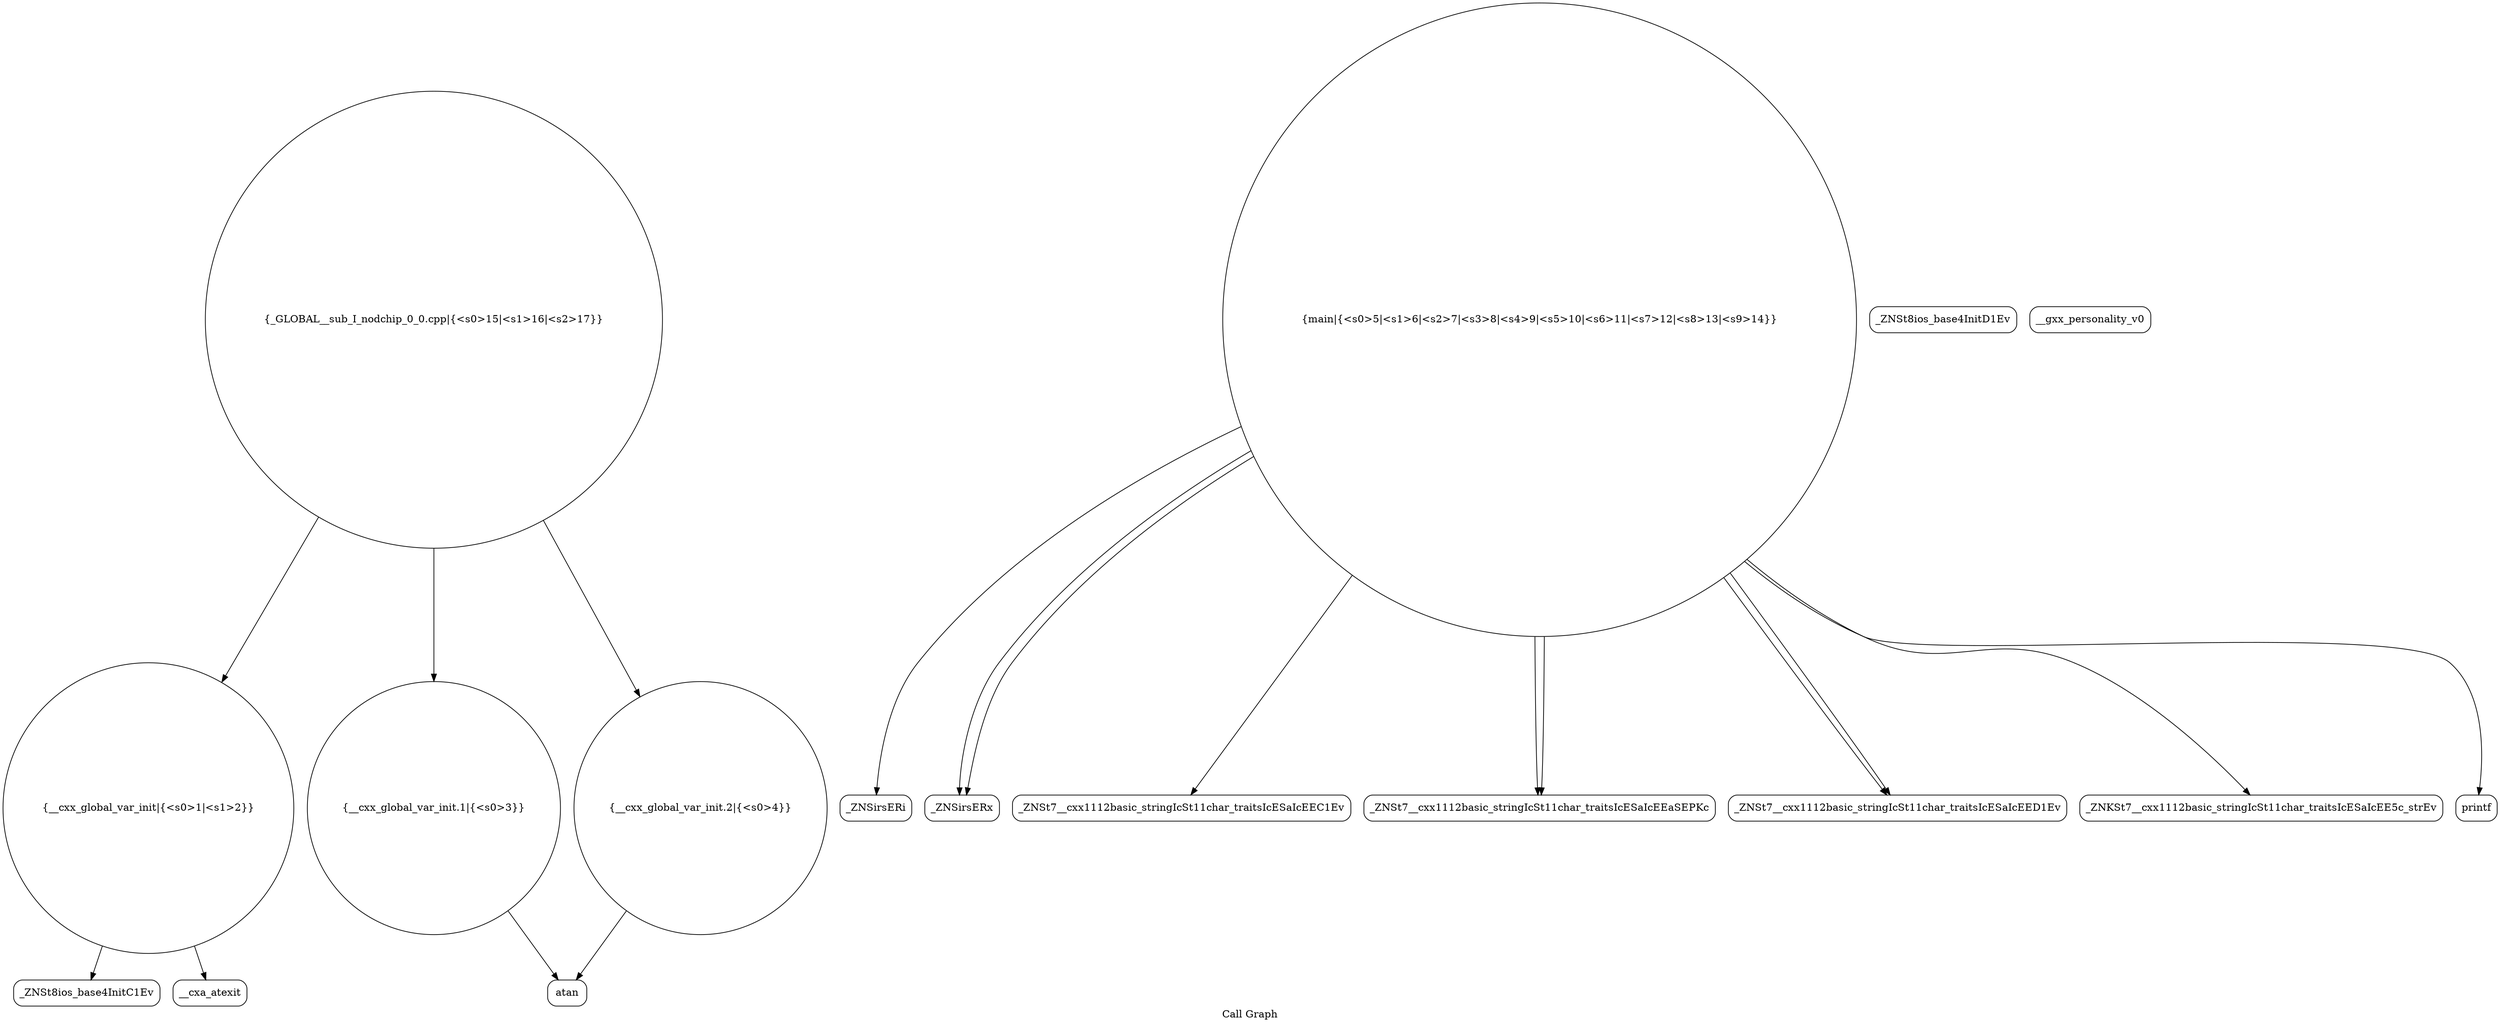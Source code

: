 digraph "Call Graph" {
	label="Call Graph";

	Node0x55bc55b6dd60 [shape=record,shape=circle,label="{__cxx_global_var_init|{<s0>1|<s1>2}}"];
	Node0x55bc55b6dd60:s0 -> Node0x55bc55b6e1f0[color=black];
	Node0x55bc55b6dd60:s1 -> Node0x55bc55b6e2f0[color=black];
	Node0x55bc55b6e4f0 [shape=record,shape=circle,label="{main|{<s0>5|<s1>6|<s2>7|<s3>8|<s4>9|<s5>10|<s6>11|<s7>12|<s8>13|<s9>14}}"];
	Node0x55bc55b6e4f0:s0 -> Node0x55bc55b6e570[color=black];
	Node0x55bc55b6e4f0:s1 -> Node0x55bc55b6e5f0[color=black];
	Node0x55bc55b6e4f0:s2 -> Node0x55bc55b6e5f0[color=black];
	Node0x55bc55b6e4f0:s3 -> Node0x55bc55b6e670[color=black];
	Node0x55bc55b6e4f0:s4 -> Node0x55bc55b6e6f0[color=black];
	Node0x55bc55b6e4f0:s5 -> Node0x55bc55b6e8f0[color=black];
	Node0x55bc55b6e4f0:s6 -> Node0x55bc55b6e6f0[color=black];
	Node0x55bc55b6e4f0:s7 -> Node0x55bc55b6e870[color=black];
	Node0x55bc55b6e4f0:s8 -> Node0x55bc55b6e7f0[color=black];
	Node0x55bc55b6e4f0:s9 -> Node0x55bc55b6e8f0[color=black];
	Node0x55bc55b6e870 [shape=record,shape=Mrecord,label="{_ZNKSt7__cxx1112basic_stringIcSt11char_traitsIcESaIcEE5c_strEv}"];
	Node0x55bc55b6e270 [shape=record,shape=Mrecord,label="{_ZNSt8ios_base4InitD1Ev}"];
	Node0x55bc55b6e5f0 [shape=record,shape=Mrecord,label="{_ZNSirsERx}"];
	Node0x55bc55b6e970 [shape=record,shape=circle,label="{_GLOBAL__sub_I_nodchip_0_0.cpp|{<s0>15|<s1>16|<s2>17}}"];
	Node0x55bc55b6e970:s0 -> Node0x55bc55b6dd60[color=black];
	Node0x55bc55b6e970:s1 -> Node0x55bc55b6e370[color=black];
	Node0x55bc55b6e970:s2 -> Node0x55bc55b6e470[color=black];
	Node0x55bc55b6e370 [shape=record,shape=circle,label="{__cxx_global_var_init.1|{<s0>3}}"];
	Node0x55bc55b6e370:s0 -> Node0x55bc55b6e3f0[color=black];
	Node0x55bc55b6e6f0 [shape=record,shape=Mrecord,label="{_ZNSt7__cxx1112basic_stringIcSt11char_traitsIcESaIcEEaSEPKc}"];
	Node0x55bc55b6e470 [shape=record,shape=circle,label="{__cxx_global_var_init.2|{<s0>4}}"];
	Node0x55bc55b6e470:s0 -> Node0x55bc55b6e3f0[color=black];
	Node0x55bc55b6e7f0 [shape=record,shape=Mrecord,label="{printf}"];
	Node0x55bc55b6e1f0 [shape=record,shape=Mrecord,label="{_ZNSt8ios_base4InitC1Ev}"];
	Node0x55bc55b6e570 [shape=record,shape=Mrecord,label="{_ZNSirsERi}"];
	Node0x55bc55b6e8f0 [shape=record,shape=Mrecord,label="{_ZNSt7__cxx1112basic_stringIcSt11char_traitsIcESaIcEED1Ev}"];
	Node0x55bc55b6e2f0 [shape=record,shape=Mrecord,label="{__cxa_atexit}"];
	Node0x55bc55b6e670 [shape=record,shape=Mrecord,label="{_ZNSt7__cxx1112basic_stringIcSt11char_traitsIcESaIcEEC1Ev}"];
	Node0x55bc55b6e3f0 [shape=record,shape=Mrecord,label="{atan}"];
	Node0x55bc55b6e770 [shape=record,shape=Mrecord,label="{__gxx_personality_v0}"];
}
